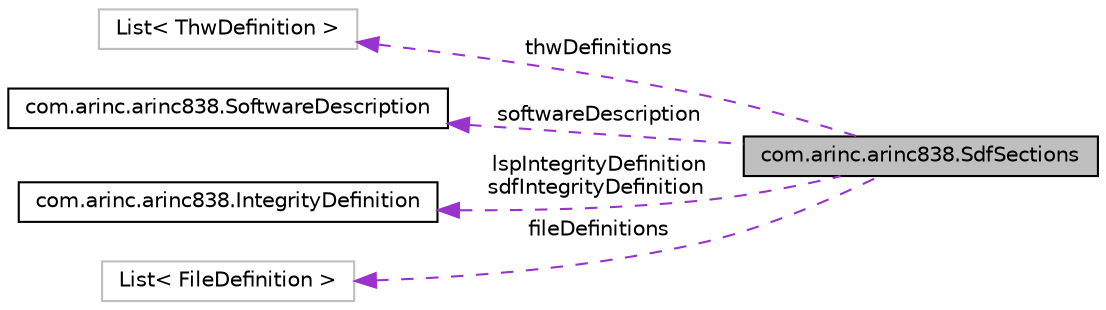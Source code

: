 digraph G
{
 // INTERACTIVE_SVG=YES
  edge [fontname="Helvetica",fontsize="10",labelfontname="Helvetica",labelfontsize="10"];
  node [fontname="Helvetica",fontsize="10",shape=record];
  rankdir="LR";
  Node1 [label="com.arinc.arinc838.SdfSections",height=0.2,width=0.4,color="black", fillcolor="grey75", style="filled" fontcolor="black"];
  Node2 -> Node1 [dir="back",color="darkorchid3",fontsize="10",style="dashed",label=" thwDefinitions" ,fontname="Helvetica"];
  Node2 [label="List\< ThwDefinition \>",height=0.2,width=0.4,color="grey75", fillcolor="white", style="filled"];
  Node3 -> Node1 [dir="back",color="darkorchid3",fontsize="10",style="dashed",label=" softwareDescription" ,fontname="Helvetica"];
  Node3 [label="com.arinc.arinc838.SoftwareDescription",height=0.2,width=0.4,color="black", fillcolor="white", style="filled",URL="$classcom_1_1arinc_1_1arinc838_1_1_software_description.html"];
  Node4 -> Node1 [dir="back",color="darkorchid3",fontsize="10",style="dashed",label=" lspIntegrityDefinition\nsdfIntegrityDefinition" ,fontname="Helvetica"];
  Node4 [label="com.arinc.arinc838.IntegrityDefinition",height=0.2,width=0.4,color="black", fillcolor="white", style="filled",URL="$classcom_1_1arinc_1_1arinc838_1_1_integrity_definition.html"];
  Node5 -> Node1 [dir="back",color="darkorchid3",fontsize="10",style="dashed",label=" fileDefinitions" ,fontname="Helvetica"];
  Node5 [label="List\< FileDefinition \>",height=0.2,width=0.4,color="grey75", fillcolor="white", style="filled"];
}
